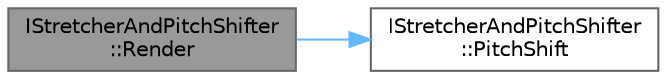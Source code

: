 digraph "IStretcherAndPitchShifter::Render"
{
 // INTERACTIVE_SVG=YES
 // LATEX_PDF_SIZE
  bgcolor="transparent";
  edge [fontname=Helvetica,fontsize=10,labelfontname=Helvetica,labelfontsize=10];
  node [fontname=Helvetica,fontsize=10,shape=box,height=0.2,width=0.4];
  rankdir="LR";
  Node1 [id="Node000001",label="IStretcherAndPitchShifter\l::Render",height=0.2,width=0.4,color="gray40", fillcolor="grey60", style="filled", fontcolor="black",tooltip=" "];
  Node1 -> Node2 [id="edge1_Node000001_Node000002",color="steelblue1",style="solid",tooltip=" "];
  Node2 [id="Node000002",label="IStretcherAndPitchShifter\l::PitchShift",height=0.2,width=0.4,color="grey40", fillcolor="white", style="filled",URL="$d5/d38/classIStretcherAndPitchShifter.html#acf47b202c56cd062a0c18f2018beb088",tooltip=" "];
}
